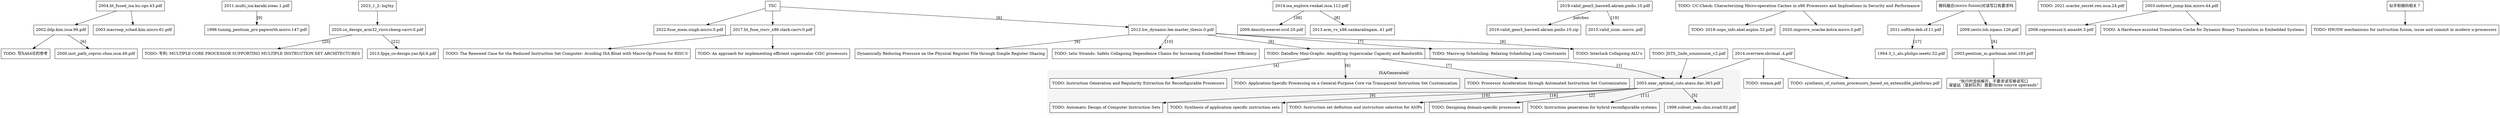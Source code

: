 // command line:
//   neato -Tsvg -O Essays.gv
digraph {
// attributes
style=filled;
// color name: https://graphviz.org/doc/info/colors.html
color=whitesmoke;

// node attributes
node[
shape=box,
style="filled, solid",
color=black,
fillcolor=white,
];

// edge attributes
edge[
];

"2004.bt_fused_isa.hu.cgo.43.pdf" -> {
    "2002.ildp.kim.isca.99.pdf";
    "2003.macroop_sched.kim.micro.61.pdf";
}

"2011.multi_isa.karaki.iceac.1.pdf" ->
    "1996.tuning_pentium_pro.papworth.micro.147.pdf" [label="[9]"];

"2002.ildp.kim.isca.99.pdf" ->
    "2000.inst_path_coproc.chou.isca.49.pdf" [label="[6]"];

// 2023.01.02
"2023_1_2: hq/lxy" -> "2020.co_design_arm32_riscv.cheng.carrv.0.pdf";

"TSC" -> "2022.fuse_mem.singh.micro.0.pdf";

// 2023.01.03
"2002.ildp.kim.isca.99.pdf" -> "TODO: 写XA64论的参考"

// 2023.01.06
"2020.co_design_arm32_riscv.cheng.carrv.0.pdf" ->
    "2013.fpga_co-design.yao.fpl.6.pdf" [label="[22]"];
"2020.co_design_arm32_riscv.cheng.carrv.0.pdf" ->
    "TODO: 专利: MULTIPLE-CORE PROCESSOR SUPPORTING MULTIPLE INSTRUCTION SET ARCHITECTURES" [label="[20]"];

// 2023.01.07
"TSC" -> "2017.bt_fuse_riscv_x86.clark.carrv.0.pdf" -> {
    "TODO: An approach for implementing efficient superscalar CISC processors"; // [17]
    "TODO: The Renewed Case for the Reduced Instruction Set Computer: Avoiding ISA Bloat with Macro-Op Fusion for RISC-V"; // [6]
};
"TSC" ->
"2012.hw_dynamic.lee.master_thesis.0.pdf" ->
    "TODO: Dataflow Mini-Graphs: Amplifying Superscalar Capacity and Bandwidth" [label="[6]"];
"2012.hw_dynamic.lee.master_thesis.0.pdf" ->
    "TODO: Macro-op Scheduling: Relaxing Scheduling Loop Constraints" [label="[7]"];
"2012.hw_dynamic.lee.master_thesis.0.pdf" ->
    "TODO: Interlock Collapsing ALU's" [label="[8]"];
"2012.hw_dynamic.lee.master_thesis.0.pdf" ->
    "Dynamically Reducing Pressure on the Physical Register File through Simple Register Sharing" [label="[9]"];
"2012.hw_dynamic.lee.master_thesis.0.pdf" ->
    "TODO: tatic Strands: Safelu Collapsing Dependence Chains for Increasing Embedded Power Efficiency" [label="[10]"];

// 2023.01.08
"TODO: Dataflow Mini-Graphs: Amplifying Superscalar Capacity and Bandwidth" ->
    "2003.near_optimal_cuts.atasu.dac.363.pdf" [label="[1]"];
"TODO: Dataflow Mini-Graphs: Amplifying Superscalar Capacity and Bandwidth" ->
    "TODO: Instruction Generation and Regularity Extraction for Reconfigurable Processors" [label="[4]"];
"TODO: Dataflow Mini-Graphs: Amplifying Superscalar Capacity and Bandwidth" ->
    "TODO: Application-Specific Processing on a General-Purpose Core via Transparent Instruction Set Customization" [label="[6]"];
"TODO: Dataflow Mini-Graphs: Amplifying Superscalar Capacity and Bandwidth" ->
    "TODO: Processor Acceleration through Automated Instruction Set Customization" [label="[7]"];

"2003.near_optimal_cuts.atasu.dac.363.pdf" ->
    "TODO: Automatic Design of Computer Instruction Sets" [label="[9]"];
"2003.near_optimal_cuts.atasu.dac.363.pdf" ->
    "TODO: Synthesis of application speciﬁc instruction sets" [label="[10]"];
"2003.near_optimal_cuts.atasu.dac.363.pdf" ->
    "TODO: Instruction set deﬁnition and instruction selection for ASIPs" [label="[16]"];

"2003.near_optimal_cuts.atasu.dac.363.pdf" ->
    "TODO: Designing domain-specific processors" [label="[2]"];
"2003.near_optimal_cuts.atasu.dac.363.pdf" ->
    "TODO: Instruction generation for hybrid reconﬁgurable systems" [label="[11]"];

// 2023.01.09
subgraph cluster_ISA_Generated {
    label = "ISA/Generated/";
    "2003.near_optimal_cuts.atasu.dac.363.pdf"
    "TODO: Instruction Generation and Regularity Extraction for Reconfigurable Processors"
    "TODO: Application-Specific Processing on a General-Purpose Core via Transparent Instruction Set Customization"
    "TODO: Processor Acceleration through Automated Instruction Set Customization"
    "TODO: Automatic Design of Computer Instruction Sets"
    "TODO: Synthesis of application speciﬁc instruction sets"
    "TODO: Instruction set deﬁnition and instruction selection for ASIPs"
    "1998.subset_sum.choi.iccad.92.pdf"
    "TODO: Designing domain-specific processors"
    "TODO: Instruction generation for hybrid reconﬁgurable systems"
}
"2003.near_optimal_cuts.atasu.dac.363.pdf" ->
    "1998.subset_sum.choi.iccad.92.pdf" [label="[5]"];

// 2023.01.12
  // 指令压缩
"2014.isa_explore.venkat.isca.112.pdf" ->
    "2009.density.weaver.iccd.20.pdf" [label="[38]"];
  // 微码膨胀率
"2014.isa_explore.venkat.isca.112.pdf" ->
    "2013.arm_vs_x86.sankaralingam..41.pdf" [label="[8]"];

// 2023.01.17
{
    "TODO: JSTS_2nde_soumission_v2.pdf";
    "2014.overview.shrimal..4.pdf"
} -> "2003.near_optimal_cuts.atasu.dac.363.pdf"
"2014.overview.shrimal..4.pdf" -> {
    "TODO: xtensa.pdf";
    "TODO: synthesis_of_custom_processors_based_on_extensible_platforms.pdf"
}

// 2023.02.12
// x86微码设计
"2019.valid_gem5_haswell.akram.pmbs.10.pdf" ->
    // 微码膨胀率的数据
    "2019.valid_gem5_haswell.akram.pmbs.10.zip" [label="patches"];

// 2023.02.16
"TODO: UC-Check: Characterizing Micro-operation Caches in x86 Processors and Implications in Security and Performance" -> {
    "TODO: 2018.uops_info.abel.asplos.52.pdf";
    "2020.improve_ucache.kotra.micro.3.pdf";
}

// 2023.02.23
"微码融合(micro fusion)对读写口有要求吗" -> {
    "2011.softhw.deb.cf.11.pdf";
    "2009.zesto.loh.ispass.126.pdf";
}
"2011.softhw.deb.cf.11.pdf" ->
    "1994.3_1_alu.philips.ieeetc.52.pdf"[label="[17]"];
"2009.zesto.loh.ispass.126.pdf" ->
    "2003.pentium_m.gochman.intel.193.pdf"[label="[6]"];
"2003.pentium_m.gochman.intel.193.pdf" ->
    "\"执行时会拆解开，不要求读写够读写口\n保留站（发射队列）需要three source operands\"";
"2019.valid_gem5_haswell.akram.pmbs.10.pdf" ->
    // 微码膨胀率的数据
    "2015.valid_zsim..micro..pdf"[label="[19]"];

// 2023.03.01
// extensible processors

// 2023.04.18
"TODO: 2021.ucache_secret.ren.isca.24.pdf";

// 2023.04.21
"2003.indirect_jump.kim.micro.44.pdf" -> {
    "2008.coprocessor.li.amasbt.3.pdf";
    "TODO: A Hardware-assisted Translation Cache for Dynamic Binary Translation in Embedded Systems"
};

"似乎和微码相关？" -> "TODO: HW/SW mechanisms for instruction fusion, issue and commit in modern u-processors"

}
